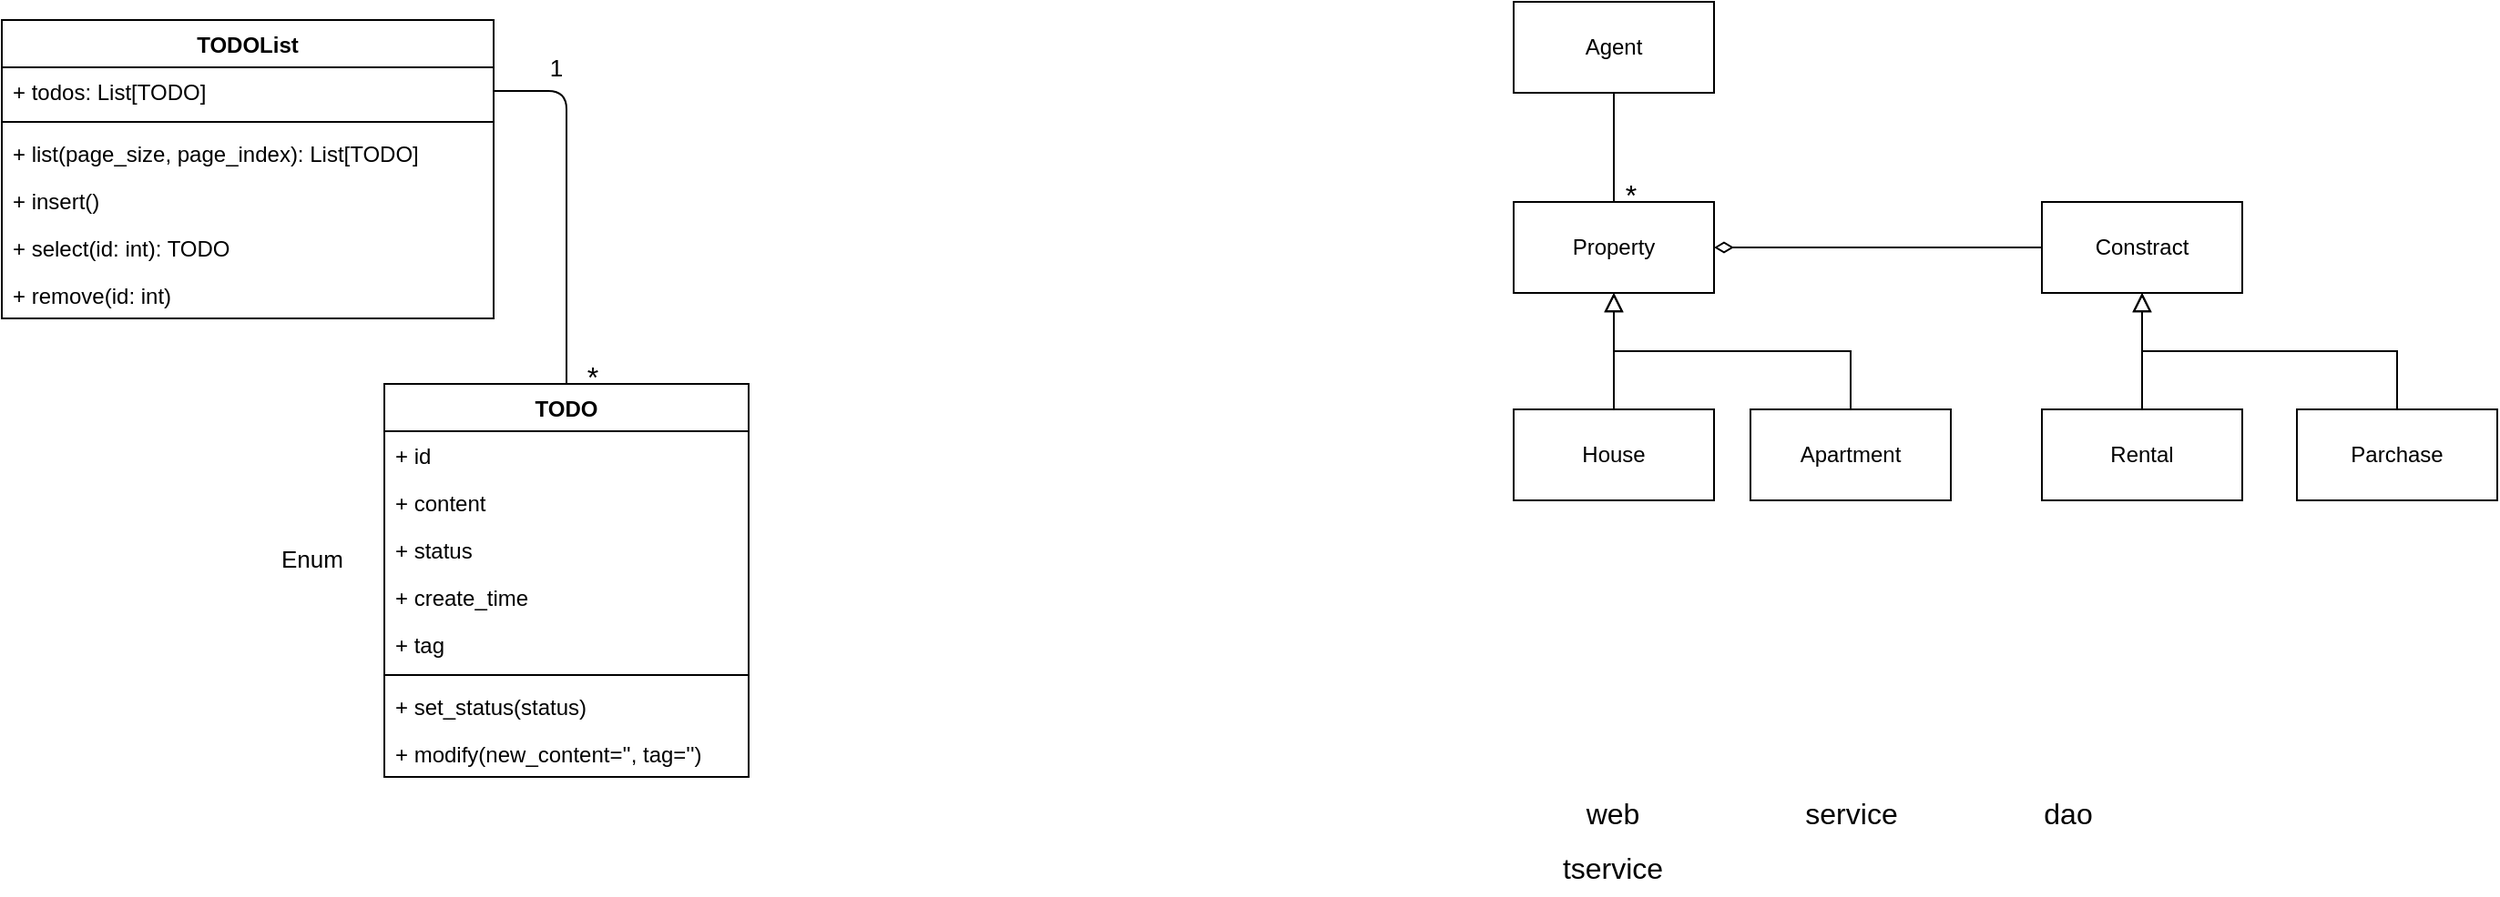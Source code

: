 <mxfile version="24.7.6">
  <diagram name="第 1 页" id="7KTaMBhgqVzbro8H5_XD">
    <mxGraphModel dx="743" dy="845" grid="1" gridSize="10" guides="1" tooltips="1" connect="1" arrows="1" fold="1" page="1" pageScale="1" pageWidth="850" pageHeight="1100" math="0" shadow="0">
      <root>
        <mxCell id="0" />
        <mxCell id="1" parent="0" />
        <mxCell id="JNSrJHHTEGONHWkqj-x3-2" value="TODO" style="swimlane;fontStyle=1;align=center;verticalAlign=top;childLayout=stackLayout;horizontal=1;startSize=26;horizontalStack=0;resizeParent=1;resizeParentMax=0;resizeLast=0;collapsible=1;marginBottom=0;whiteSpace=wrap;html=1;" vertex="1" parent="1">
          <mxGeometry x="380" y="240" width="200" height="216" as="geometry" />
        </mxCell>
        <mxCell id="JNSrJHHTEGONHWkqj-x3-3" value="&lt;div&gt;+ id&lt;/div&gt;" style="text;strokeColor=none;fillColor=none;align=left;verticalAlign=top;spacingLeft=4;spacingRight=4;overflow=hidden;rotatable=0;points=[[0,0.5],[1,0.5]];portConstraint=eastwest;whiteSpace=wrap;html=1;" vertex="1" parent="JNSrJHHTEGONHWkqj-x3-2">
          <mxGeometry y="26" width="200" height="26" as="geometry" />
        </mxCell>
        <mxCell id="JNSrJHHTEGONHWkqj-x3-13" value="&lt;div&gt;+ content&lt;/div&gt;" style="text;strokeColor=none;fillColor=none;align=left;verticalAlign=top;spacingLeft=4;spacingRight=4;overflow=hidden;rotatable=0;points=[[0,0.5],[1,0.5]];portConstraint=eastwest;whiteSpace=wrap;html=1;" vertex="1" parent="JNSrJHHTEGONHWkqj-x3-2">
          <mxGeometry y="52" width="200" height="26" as="geometry" />
        </mxCell>
        <mxCell id="JNSrJHHTEGONHWkqj-x3-10" value="+ status" style="text;strokeColor=none;fillColor=none;align=left;verticalAlign=top;spacingLeft=4;spacingRight=4;overflow=hidden;rotatable=0;points=[[0,0.5],[1,0.5]];portConstraint=eastwest;whiteSpace=wrap;html=1;" vertex="1" parent="JNSrJHHTEGONHWkqj-x3-2">
          <mxGeometry y="78" width="200" height="26" as="geometry" />
        </mxCell>
        <mxCell id="JNSrJHHTEGONHWkqj-x3-11" value="+ create_time" style="text;strokeColor=none;fillColor=none;align=left;verticalAlign=top;spacingLeft=4;spacingRight=4;overflow=hidden;rotatable=0;points=[[0,0.5],[1,0.5]];portConstraint=eastwest;whiteSpace=wrap;html=1;" vertex="1" parent="JNSrJHHTEGONHWkqj-x3-2">
          <mxGeometry y="104" width="200" height="26" as="geometry" />
        </mxCell>
        <mxCell id="JNSrJHHTEGONHWkqj-x3-12" value="+ tag" style="text;strokeColor=none;fillColor=none;align=left;verticalAlign=top;spacingLeft=4;spacingRight=4;overflow=hidden;rotatable=0;points=[[0,0.5],[1,0.5]];portConstraint=eastwest;whiteSpace=wrap;html=1;" vertex="1" parent="JNSrJHHTEGONHWkqj-x3-2">
          <mxGeometry y="130" width="200" height="26" as="geometry" />
        </mxCell>
        <mxCell id="JNSrJHHTEGONHWkqj-x3-4" value="" style="line;strokeWidth=1;fillColor=none;align=left;verticalAlign=middle;spacingTop=-1;spacingLeft=3;spacingRight=3;rotatable=0;labelPosition=right;points=[];portConstraint=eastwest;strokeColor=inherit;" vertex="1" parent="JNSrJHHTEGONHWkqj-x3-2">
          <mxGeometry y="156" width="200" height="8" as="geometry" />
        </mxCell>
        <mxCell id="JNSrJHHTEGONHWkqj-x3-5" value="+ set_status(status)" style="text;strokeColor=none;fillColor=none;align=left;verticalAlign=top;spacingLeft=4;spacingRight=4;overflow=hidden;rotatable=0;points=[[0,0.5],[1,0.5]];portConstraint=eastwest;whiteSpace=wrap;html=1;" vertex="1" parent="JNSrJHHTEGONHWkqj-x3-2">
          <mxGeometry y="164" width="200" height="26" as="geometry" />
        </mxCell>
        <mxCell id="JNSrJHHTEGONHWkqj-x3-17" value="+ modify(new_content=&#39;&#39;, tag=&#39;&#39;)" style="text;strokeColor=none;fillColor=none;align=left;verticalAlign=top;spacingLeft=4;spacingRight=4;overflow=hidden;rotatable=0;points=[[0,0.5],[1,0.5]];portConstraint=eastwest;whiteSpace=wrap;html=1;" vertex="1" parent="JNSrJHHTEGONHWkqj-x3-2">
          <mxGeometry y="190" width="200" height="26" as="geometry" />
        </mxCell>
        <mxCell id="JNSrJHHTEGONHWkqj-x3-6" value="TODOList" style="swimlane;fontStyle=1;align=center;verticalAlign=top;childLayout=stackLayout;horizontal=1;startSize=26;horizontalStack=0;resizeParent=1;resizeParentMax=0;resizeLast=0;collapsible=1;marginBottom=0;whiteSpace=wrap;html=1;" vertex="1" parent="1">
          <mxGeometry x="170" y="40" width="270" height="164" as="geometry" />
        </mxCell>
        <mxCell id="JNSrJHHTEGONHWkqj-x3-7" value="+ todos: List[TODO]" style="text;strokeColor=none;fillColor=none;align=left;verticalAlign=top;spacingLeft=4;spacingRight=4;overflow=hidden;rotatable=0;points=[[0,0.5],[1,0.5]];portConstraint=eastwest;whiteSpace=wrap;html=1;" vertex="1" parent="JNSrJHHTEGONHWkqj-x3-6">
          <mxGeometry y="26" width="270" height="26" as="geometry" />
        </mxCell>
        <mxCell id="JNSrJHHTEGONHWkqj-x3-8" value="" style="line;strokeWidth=1;fillColor=none;align=left;verticalAlign=middle;spacingTop=-1;spacingLeft=3;spacingRight=3;rotatable=0;labelPosition=right;points=[];portConstraint=eastwest;strokeColor=inherit;" vertex="1" parent="JNSrJHHTEGONHWkqj-x3-6">
          <mxGeometry y="52" width="270" height="8" as="geometry" />
        </mxCell>
        <mxCell id="JNSrJHHTEGONHWkqj-x3-21" value="&lt;div&gt;+ list(page_size, page_index): List[TODO]&lt;br&gt;&lt;/div&gt;" style="text;strokeColor=none;fillColor=none;align=left;verticalAlign=top;spacingLeft=4;spacingRight=4;overflow=hidden;rotatable=0;points=[[0,0.5],[1,0.5]];portConstraint=eastwest;whiteSpace=wrap;html=1;" vertex="1" parent="JNSrJHHTEGONHWkqj-x3-6">
          <mxGeometry y="60" width="270" height="26" as="geometry" />
        </mxCell>
        <mxCell id="JNSrJHHTEGONHWkqj-x3-9" value="&lt;div&gt;+ insert()&lt;/div&gt;" style="text;strokeColor=none;fillColor=none;align=left;verticalAlign=top;spacingLeft=4;spacingRight=4;overflow=hidden;rotatable=0;points=[[0,0.5],[1,0.5]];portConstraint=eastwest;whiteSpace=wrap;html=1;" vertex="1" parent="JNSrJHHTEGONHWkqj-x3-6">
          <mxGeometry y="86" width="270" height="26" as="geometry" />
        </mxCell>
        <mxCell id="JNSrJHHTEGONHWkqj-x3-14" value="&lt;div&gt;+ select(id: int): TODO&lt;/div&gt;" style="text;strokeColor=none;fillColor=none;align=left;verticalAlign=top;spacingLeft=4;spacingRight=4;overflow=hidden;rotatable=0;points=[[0,0.5],[1,0.5]];portConstraint=eastwest;whiteSpace=wrap;html=1;" vertex="1" parent="JNSrJHHTEGONHWkqj-x3-6">
          <mxGeometry y="112" width="270" height="26" as="geometry" />
        </mxCell>
        <mxCell id="JNSrJHHTEGONHWkqj-x3-16" value="&lt;div&gt;+ remove(id: int) &lt;/div&gt;" style="text;strokeColor=none;fillColor=none;align=left;verticalAlign=top;spacingLeft=4;spacingRight=4;overflow=hidden;rotatable=0;points=[[0,0.5],[1,0.5]];portConstraint=eastwest;whiteSpace=wrap;html=1;" vertex="1" parent="JNSrJHHTEGONHWkqj-x3-6">
          <mxGeometry y="138" width="270" height="26" as="geometry" />
        </mxCell>
        <mxCell id="JNSrJHHTEGONHWkqj-x3-18" style="edgeStyle=none;curved=0;rounded=1;orthogonalLoop=1;jettySize=auto;html=1;exitX=1;exitY=0.5;exitDx=0;exitDy=0;entryX=0.5;entryY=0;entryDx=0;entryDy=0;fontSize=12;startSize=8;endSize=8;strokeColor=default;endArrow=none;endFill=0;" edge="1" parent="1" source="JNSrJHHTEGONHWkqj-x3-7" target="JNSrJHHTEGONHWkqj-x3-2">
          <mxGeometry relative="1" as="geometry">
            <Array as="points">
              <mxPoint x="480" y="79" />
            </Array>
          </mxGeometry>
        </mxCell>
        <mxCell id="JNSrJHHTEGONHWkqj-x3-19" value="*" style="text;html=1;align=center;verticalAlign=middle;resizable=0;points=[];autosize=1;strokeColor=none;fillColor=none;fontSize=16;" vertex="1" parent="1">
          <mxGeometry x="479" y="221" width="30" height="30" as="geometry" />
        </mxCell>
        <mxCell id="JNSrJHHTEGONHWkqj-x3-20" value="1" style="text;html=1;align=center;verticalAlign=middle;resizable=0;points=[];autosize=1;strokeColor=none;fillColor=none;fontSize=13;" vertex="1" parent="1">
          <mxGeometry x="459" y="51" width="30" height="30" as="geometry" />
        </mxCell>
        <mxCell id="JNSrJHHTEGONHWkqj-x3-22" value="Enum" style="text;html=1;align=center;verticalAlign=middle;resizable=0;points=[];autosize=1;strokeColor=none;fillColor=none;fontSize=13;" vertex="1" parent="1">
          <mxGeometry x="310" y="321" width="60" height="30" as="geometry" />
        </mxCell>
        <mxCell id="JNSrJHHTEGONHWkqj-x3-32" style="edgeStyle=none;curved=1;rounded=0;orthogonalLoop=1;jettySize=auto;html=1;fontSize=12;startSize=8;endSize=8;startArrow=diamondThin;startFill=0;endArrow=none;endFill=0;" edge="1" parent="1" source="JNSrJHHTEGONHWkqj-x3-23" target="JNSrJHHTEGONHWkqj-x3-31">
          <mxGeometry relative="1" as="geometry" />
        </mxCell>
        <mxCell id="JNSrJHHTEGONHWkqj-x3-23" value="Property" style="html=1;whiteSpace=wrap;" vertex="1" parent="1">
          <mxGeometry x="1000" y="140" width="110" height="50" as="geometry" />
        </mxCell>
        <mxCell id="JNSrJHHTEGONHWkqj-x3-26" style="edgeStyle=none;curved=1;rounded=0;orthogonalLoop=1;jettySize=auto;html=1;exitX=0.5;exitY=0;exitDx=0;exitDy=0;entryX=0.5;entryY=1;entryDx=0;entryDy=0;fontSize=12;startSize=8;endSize=8;endArrow=block;endFill=0;" edge="1" parent="1" source="JNSrJHHTEGONHWkqj-x3-24" target="JNSrJHHTEGONHWkqj-x3-23">
          <mxGeometry relative="1" as="geometry" />
        </mxCell>
        <mxCell id="JNSrJHHTEGONHWkqj-x3-24" value="House" style="html=1;whiteSpace=wrap;" vertex="1" parent="1">
          <mxGeometry x="1000" y="254" width="110" height="50" as="geometry" />
        </mxCell>
        <mxCell id="JNSrJHHTEGONHWkqj-x3-29" style="edgeStyle=elbowEdgeStyle;rounded=0;orthogonalLoop=1;jettySize=auto;html=1;exitX=0.5;exitY=0;exitDx=0;exitDy=0;entryX=0.5;entryY=1;entryDx=0;entryDy=0;fontSize=12;startSize=8;endSize=8;elbow=vertical;endArrow=block;endFill=0;" edge="1" parent="1" source="JNSrJHHTEGONHWkqj-x3-27" target="JNSrJHHTEGONHWkqj-x3-23">
          <mxGeometry relative="1" as="geometry" />
        </mxCell>
        <mxCell id="JNSrJHHTEGONHWkqj-x3-27" value="Apartment" style="html=1;whiteSpace=wrap;" vertex="1" parent="1">
          <mxGeometry x="1130" y="254" width="110" height="50" as="geometry" />
        </mxCell>
        <mxCell id="JNSrJHHTEGONHWkqj-x3-31" value="Constract" style="html=1;whiteSpace=wrap;" vertex="1" parent="1">
          <mxGeometry x="1290" y="140" width="110" height="50" as="geometry" />
        </mxCell>
        <mxCell id="JNSrJHHTEGONHWkqj-x3-35" style="edgeStyle=elbowEdgeStyle;rounded=0;orthogonalLoop=1;jettySize=auto;html=1;fontSize=12;startSize=8;endSize=8;elbow=vertical;endArrow=block;endFill=0;" edge="1" parent="1" source="JNSrJHHTEGONHWkqj-x3-33" target="JNSrJHHTEGONHWkqj-x3-31">
          <mxGeometry relative="1" as="geometry" />
        </mxCell>
        <mxCell id="JNSrJHHTEGONHWkqj-x3-33" value="Rental" style="html=1;whiteSpace=wrap;" vertex="1" parent="1">
          <mxGeometry x="1290" y="254" width="110" height="50" as="geometry" />
        </mxCell>
        <mxCell id="JNSrJHHTEGONHWkqj-x3-36" style="edgeStyle=elbowEdgeStyle;rounded=0;orthogonalLoop=1;jettySize=auto;html=1;fontSize=12;startSize=8;endSize=8;exitX=0.5;exitY=0;exitDx=0;exitDy=0;elbow=vertical;entryX=0.5;entryY=1;entryDx=0;entryDy=0;endArrow=block;endFill=0;" edge="1" parent="1" source="JNSrJHHTEGONHWkqj-x3-34" target="JNSrJHHTEGONHWkqj-x3-31">
          <mxGeometry relative="1" as="geometry">
            <mxPoint x="1340" y="190" as="targetPoint" />
          </mxGeometry>
        </mxCell>
        <mxCell id="JNSrJHHTEGONHWkqj-x3-34" value="Parchase" style="html=1;whiteSpace=wrap;" vertex="1" parent="1">
          <mxGeometry x="1430" y="254" width="110" height="50" as="geometry" />
        </mxCell>
        <mxCell id="JNSrJHHTEGONHWkqj-x3-38" value="" style="edgeStyle=none;curved=1;rounded=0;orthogonalLoop=1;jettySize=auto;html=1;fontSize=12;startSize=8;endSize=8;endArrow=none;endFill=0;" edge="1" parent="1" source="JNSrJHHTEGONHWkqj-x3-37" target="JNSrJHHTEGONHWkqj-x3-23">
          <mxGeometry relative="1" as="geometry" />
        </mxCell>
        <mxCell id="JNSrJHHTEGONHWkqj-x3-37" value="Agent" style="html=1;whiteSpace=wrap;" vertex="1" parent="1">
          <mxGeometry x="1000" y="30" width="110" height="50" as="geometry" />
        </mxCell>
        <mxCell id="JNSrJHHTEGONHWkqj-x3-39" value="*" style="text;html=1;align=center;verticalAlign=middle;resizable=0;points=[];autosize=1;strokeColor=none;fillColor=none;fontSize=16;" vertex="1" parent="1">
          <mxGeometry x="1049" y="121" width="30" height="30" as="geometry" />
        </mxCell>
        <mxCell id="JNSrJHHTEGONHWkqj-x3-40" value="web" style="text;html=1;align=center;verticalAlign=middle;resizable=0;points=[];autosize=1;strokeColor=none;fillColor=none;fontSize=16;" vertex="1" parent="1">
          <mxGeometry x="1029" y="461" width="50" height="30" as="geometry" />
        </mxCell>
        <mxCell id="JNSrJHHTEGONHWkqj-x3-41" value="dao" style="text;html=1;align=center;verticalAlign=middle;resizable=0;points=[];autosize=1;strokeColor=none;fillColor=none;fontSize=16;" vertex="1" parent="1">
          <mxGeometry x="1279" y="461" width="50" height="30" as="geometry" />
        </mxCell>
        <mxCell id="JNSrJHHTEGONHWkqj-x3-42" value="service" style="text;html=1;align=center;verticalAlign=middle;resizable=0;points=[];autosize=1;strokeColor=none;fillColor=none;fontSize=16;" vertex="1" parent="1">
          <mxGeometry x="1150" y="461" width="70" height="30" as="geometry" />
        </mxCell>
        <mxCell id="JNSrJHHTEGONHWkqj-x3-43" value="tservice" style="text;html=1;align=center;verticalAlign=middle;resizable=0;points=[];autosize=1;strokeColor=none;fillColor=none;fontSize=16;" vertex="1" parent="1">
          <mxGeometry x="1014" y="491" width="80" height="30" as="geometry" />
        </mxCell>
      </root>
    </mxGraphModel>
  </diagram>
</mxfile>
